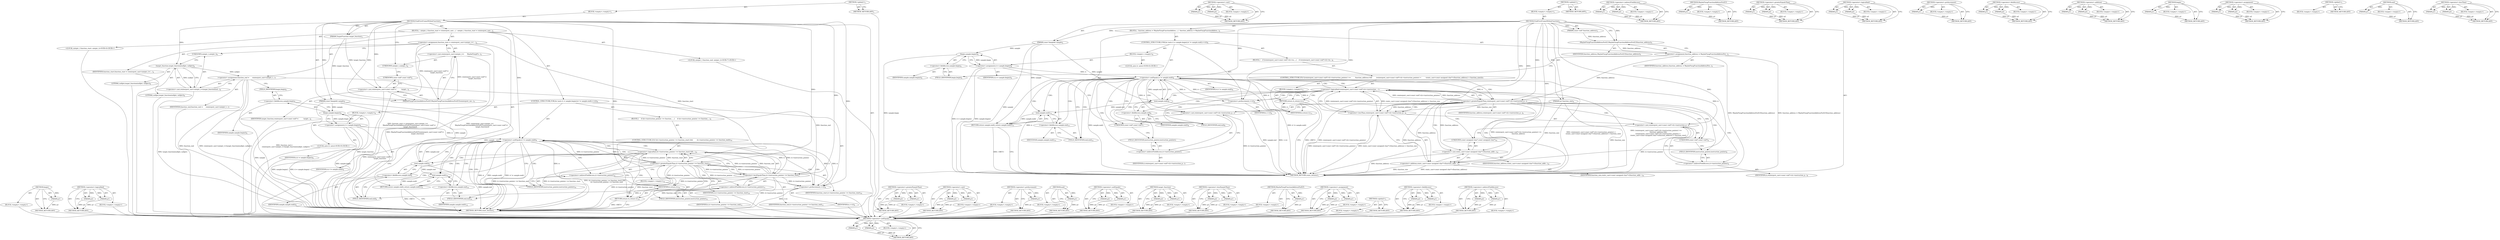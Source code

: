 digraph "&lt;operator&gt;.indirectFieldAccess" {
vulnerable_106 [label=<(METHOD,&lt;operator&gt;.notEquals)>];
vulnerable_107 [label=<(PARAM,p1)>];
vulnerable_108 [label=<(PARAM,p2)>];
vulnerable_109 [label=<(BLOCK,&lt;empty&gt;,&lt;empty&gt;)>];
vulnerable_110 [label=<(METHOD_RETURN,ANY)>];
vulnerable_129 [label=<(METHOD,&lt;operator&gt;.cast)>];
vulnerable_130 [label=<(PARAM,p1)>];
vulnerable_131 [label=<(PARAM,p2)>];
vulnerable_132 [label=<(BLOCK,&lt;empty&gt;,&lt;empty&gt;)>];
vulnerable_133 [label=<(METHOD_RETURN,ANY)>];
vulnerable_6 [label=<(METHOD,&lt;global&gt;)<SUB>1</SUB>>];
vulnerable_7 [label=<(BLOCK,&lt;empty&gt;,&lt;empty&gt;)<SUB>1</SUB>>];
vulnerable_8 [label=<(METHOD,FindFirstFrameWithinFunction)<SUB>1</SUB>>];
vulnerable_9 [label=<(PARAM,const Sample&amp; sample)<SUB>2</SUB>>];
vulnerable_10 [label=<(PARAM,const void* function_address)<SUB>3</SUB>>];
vulnerable_11 [label=<(PARAM,int function_size)<SUB>4</SUB>>];
vulnerable_12 [label=<(BLOCK,{
  function_address = MaybeFixupFunctionAddres...,{
  function_address = MaybeFixupFunctionAddres...)<SUB>4</SUB>>];
vulnerable_13 [label=<(&lt;operator&gt;.assignment,function_address = MaybeFixupFunctionAddressFor...)<SUB>5</SUB>>];
vulnerable_14 [label=<(IDENTIFIER,function_address,function_address = MaybeFixupFunctionAddressFor...)<SUB>5</SUB>>];
vulnerable_15 [label=<(MaybeFixupFunctionAddressForILT,MaybeFixupFunctionAddressForILT(function_address))<SUB>5</SUB>>];
vulnerable_16 [label=<(IDENTIFIER,function_address,MaybeFixupFunctionAddressForILT(function_address))<SUB>5</SUB>>];
vulnerable_17 [label=<(CONTROL_STRUCTURE,FOR,for (auto it = sample.begin();it != sample.end();++it))<SUB>6</SUB>>];
vulnerable_18 [label=<(BLOCK,&lt;empty&gt;,&lt;empty&gt;)<SUB>6</SUB>>];
vulnerable_19 [label="<(LOCAL,auto it: auto)<SUB>6</SUB>>"];
vulnerable_20 [label=<(&lt;operator&gt;.assignment,it = sample.begin())<SUB>6</SUB>>];
vulnerable_21 [label=<(IDENTIFIER,it,it = sample.begin())<SUB>6</SUB>>];
vulnerable_22 [label=<(begin,sample.begin())<SUB>6</SUB>>];
vulnerable_23 [label=<(&lt;operator&gt;.fieldAccess,sample.begin)<SUB>6</SUB>>];
vulnerable_24 [label=<(IDENTIFIER,sample,sample.begin())<SUB>6</SUB>>];
vulnerable_25 [label=<(FIELD_IDENTIFIER,begin,begin)<SUB>6</SUB>>];
vulnerable_26 [label=<(&lt;operator&gt;.notEquals,it != sample.end())<SUB>6</SUB>>];
vulnerable_27 [label=<(IDENTIFIER,it,it != sample.end())<SUB>6</SUB>>];
vulnerable_28 [label=<(end,sample.end())<SUB>6</SUB>>];
vulnerable_29 [label=<(&lt;operator&gt;.fieldAccess,sample.end)<SUB>6</SUB>>];
vulnerable_30 [label=<(IDENTIFIER,sample,sample.end())<SUB>6</SUB>>];
vulnerable_31 [label=<(FIELD_IDENTIFIER,end,end)<SUB>6</SUB>>];
vulnerable_32 [label=<(&lt;operator&gt;.preIncrement,++it)<SUB>6</SUB>>];
vulnerable_33 [label=<(IDENTIFIER,it,++it)<SUB>6</SUB>>];
vulnerable_34 [label=<(BLOCK,{
    if ((reinterpret_cast&lt;const void*&gt;(it-&gt;in...,{
    if ((reinterpret_cast&lt;const void*&gt;(it-&gt;in...)<SUB>6</SUB>>];
vulnerable_35 [label=<(CONTROL_STRUCTURE,IF,if ((reinterpret_cast&lt;const void*&gt;(it-&gt;instruction_pointer) &gt;=
         function_address) &amp;&amp;
        (reinterpret_cast&lt;const void*&gt;(it-&gt;instruction_pointer) &lt;
         (static_cast&lt;const unsigned char*&gt;(function_address) + function_size))))<SUB>7</SUB>>];
vulnerable_36 [label=<(&lt;operator&gt;.logicalAnd,(reinterpret_cast&lt;const void*&gt;(it-&gt;instruction_...)<SUB>7</SUB>>];
vulnerable_37 [label=<(&lt;operator&gt;.greaterEqualsThan,reinterpret_cast&lt;const void*&gt;(it-&gt;instruction_p...)<SUB>7</SUB>>];
vulnerable_38 [label=<(&lt;operator&gt;.cast,reinterpret_cast&lt;const void*&gt;(it-&gt;instruction_p...)<SUB>7</SUB>>];
vulnerable_39 [label=<(UNKNOWN,const void*,const void*)<SUB>7</SUB>>];
vulnerable_40 [label=<(&lt;operator&gt;.indirectFieldAccess,it-&gt;instruction_pointer)<SUB>7</SUB>>];
vulnerable_41 [label=<(IDENTIFIER,it,reinterpret_cast&lt;const void*&gt;(it-&gt;instruction_p...)<SUB>7</SUB>>];
vulnerable_42 [label=<(FIELD_IDENTIFIER,instruction_pointer,instruction_pointer)<SUB>7</SUB>>];
vulnerable_43 [label=<(IDENTIFIER,function_address,reinterpret_cast&lt;const void*&gt;(it-&gt;instruction_p...)<SUB>8</SUB>>];
vulnerable_44 [label=<(&lt;operator&gt;.lessThan,reinterpret_cast&lt;const void*&gt;(it-&gt;instruction_p...)<SUB>9</SUB>>];
vulnerable_45 [label=<(&lt;operator&gt;.cast,reinterpret_cast&lt;const void*&gt;(it-&gt;instruction_p...)<SUB>9</SUB>>];
vulnerable_46 [label=<(UNKNOWN,const void*,const void*)<SUB>9</SUB>>];
vulnerable_47 [label=<(&lt;operator&gt;.indirectFieldAccess,it-&gt;instruction_pointer)<SUB>9</SUB>>];
vulnerable_48 [label=<(IDENTIFIER,it,reinterpret_cast&lt;const void*&gt;(it-&gt;instruction_p...)<SUB>9</SUB>>];
vulnerable_49 [label=<(FIELD_IDENTIFIER,instruction_pointer,instruction_pointer)<SUB>9</SUB>>];
vulnerable_50 [label=<(&lt;operator&gt;.addition,static_cast&lt;const unsigned char*&gt;(function_addr...)<SUB>10</SUB>>];
vulnerable_51 [label=<(&lt;operator&gt;.cast,static_cast&lt;const unsigned char*&gt;(function_addr...)<SUB>10</SUB>>];
vulnerable_52 [label=<(UNKNOWN,const unsigned char*,const unsigned char*)<SUB>10</SUB>>];
vulnerable_53 [label=<(IDENTIFIER,function_address,static_cast&lt;const unsigned char*&gt;(function_addr...)<SUB>10</SUB>>];
vulnerable_54 [label=<(IDENTIFIER,function_size,static_cast&lt;const unsigned char*&gt;(function_addr...)<SUB>10</SUB>>];
vulnerable_55 [label=<(BLOCK,&lt;empty&gt;,&lt;empty&gt;)<SUB>11</SUB>>];
vulnerable_56 [label=<(RETURN,return it;,return it;)<SUB>11</SUB>>];
vulnerable_57 [label=<(IDENTIFIER,it,return it;)<SUB>11</SUB>>];
vulnerable_58 [label=<(RETURN,return sample.end();,return sample.end();)<SUB>13</SUB>>];
vulnerable_59 [label=<(end,sample.end())<SUB>13</SUB>>];
vulnerable_60 [label=<(&lt;operator&gt;.fieldAccess,sample.end)<SUB>13</SUB>>];
vulnerable_61 [label=<(IDENTIFIER,sample,sample.end())<SUB>13</SUB>>];
vulnerable_62 [label=<(FIELD_IDENTIFIER,end,end)<SUB>13</SUB>>];
vulnerable_63 [label=<(METHOD_RETURN,const_iterator)<SUB>1</SUB>>];
vulnerable_65 [label=<(METHOD_RETURN,ANY)<SUB>1</SUB>>];
vulnerable_134 [label=<(METHOD,&lt;operator&gt;.indirectFieldAccess)>];
vulnerable_135 [label=<(PARAM,p1)>];
vulnerable_136 [label=<(PARAM,p2)>];
vulnerable_137 [label=<(BLOCK,&lt;empty&gt;,&lt;empty&gt;)>];
vulnerable_138 [label=<(METHOD_RETURN,ANY)>];
vulnerable_93 [label=<(METHOD,MaybeFixupFunctionAddressForILT)>];
vulnerable_94 [label=<(PARAM,p1)>];
vulnerable_95 [label=<(BLOCK,&lt;empty&gt;,&lt;empty&gt;)>];
vulnerable_96 [label=<(METHOD_RETURN,ANY)>];
vulnerable_124 [label=<(METHOD,&lt;operator&gt;.greaterEqualsThan)>];
vulnerable_125 [label=<(PARAM,p1)>];
vulnerable_126 [label=<(PARAM,p2)>];
vulnerable_127 [label=<(BLOCK,&lt;empty&gt;,&lt;empty&gt;)>];
vulnerable_128 [label=<(METHOD_RETURN,ANY)>];
vulnerable_119 [label=<(METHOD,&lt;operator&gt;.logicalAnd)>];
vulnerable_120 [label=<(PARAM,p1)>];
vulnerable_121 [label=<(PARAM,p2)>];
vulnerable_122 [label=<(BLOCK,&lt;empty&gt;,&lt;empty&gt;)>];
vulnerable_123 [label=<(METHOD_RETURN,ANY)>];
vulnerable_115 [label=<(METHOD,&lt;operator&gt;.preIncrement)>];
vulnerable_116 [label=<(PARAM,p1)>];
vulnerable_117 [label=<(BLOCK,&lt;empty&gt;,&lt;empty&gt;)>];
vulnerable_118 [label=<(METHOD_RETURN,ANY)>];
vulnerable_101 [label=<(METHOD,&lt;operator&gt;.fieldAccess)>];
vulnerable_102 [label=<(PARAM,p1)>];
vulnerable_103 [label=<(PARAM,p2)>];
vulnerable_104 [label=<(BLOCK,&lt;empty&gt;,&lt;empty&gt;)>];
vulnerable_105 [label=<(METHOD_RETURN,ANY)>];
vulnerable_144 [label=<(METHOD,&lt;operator&gt;.addition)>];
vulnerable_145 [label=<(PARAM,p1)>];
vulnerable_146 [label=<(PARAM,p2)>];
vulnerable_147 [label=<(BLOCK,&lt;empty&gt;,&lt;empty&gt;)>];
vulnerable_148 [label=<(METHOD_RETURN,ANY)>];
vulnerable_97 [label=<(METHOD,begin)>];
vulnerable_98 [label=<(PARAM,p1)>];
vulnerable_99 [label=<(BLOCK,&lt;empty&gt;,&lt;empty&gt;)>];
vulnerable_100 [label=<(METHOD_RETURN,ANY)>];
vulnerable_88 [label=<(METHOD,&lt;operator&gt;.assignment)>];
vulnerable_89 [label=<(PARAM,p1)>];
vulnerable_90 [label=<(PARAM,p2)>];
vulnerable_91 [label=<(BLOCK,&lt;empty&gt;,&lt;empty&gt;)>];
vulnerable_92 [label=<(METHOD_RETURN,ANY)>];
vulnerable_82 [label=<(METHOD,&lt;global&gt;)<SUB>1</SUB>>];
vulnerable_83 [label=<(BLOCK,&lt;empty&gt;,&lt;empty&gt;)>];
vulnerable_84 [label=<(METHOD_RETURN,ANY)>];
vulnerable_111 [label=<(METHOD,end)>];
vulnerable_112 [label=<(PARAM,p1)>];
vulnerable_113 [label=<(BLOCK,&lt;empty&gt;,&lt;empty&gt;)>];
vulnerable_114 [label=<(METHOD_RETURN,ANY)>];
vulnerable_139 [label=<(METHOD,&lt;operator&gt;.lessThan)>];
vulnerable_140 [label=<(PARAM,p1)>];
vulnerable_141 [label=<(PARAM,p2)>];
vulnerable_142 [label=<(BLOCK,&lt;empty&gt;,&lt;empty&gt;)>];
vulnerable_143 [label=<(METHOD_RETURN,ANY)>];
fixed_113 [label=<(METHOD,begin)>];
fixed_114 [label=<(PARAM,p1)>];
fixed_115 [label=<(BLOCK,&lt;empty&gt;,&lt;empty&gt;)>];
fixed_116 [label=<(METHOD_RETURN,ANY)>];
fixed_135 [label=<(METHOD,&lt;operator&gt;.logicalAnd)>];
fixed_136 [label=<(PARAM,p1)>];
fixed_137 [label=<(PARAM,p2)>];
fixed_138 [label=<(BLOCK,&lt;empty&gt;,&lt;empty&gt;)>];
fixed_139 [label=<(METHOD_RETURN,ANY)>];
fixed_6 [label=<(METHOD,&lt;global&gt;)<SUB>1</SUB>>];
fixed_7 [label=<(BLOCK,&lt;empty&gt;,&lt;empty&gt;)<SUB>1</SUB>>];
fixed_8 [label=<(METHOD,FindFirstFrameWithinFunction)<SUB>1</SUB>>];
fixed_9 [label=<(PARAM,const Sample&amp; sample)<SUB>2</SUB>>];
fixed_10 [label=<(PARAM,TargetFunction target_function)<SUB>3</SUB>>];
fixed_11 [label=<(BLOCK,{
  uintptr_t function_start = reinterpret_cast...,{
  uintptr_t function_start = reinterpret_cast...)<SUB>3</SUB>>];
fixed_12 [label="<(LOCAL,uintptr_t function_start: uintptr_t)<SUB>4</SUB>>"];
fixed_13 [label=<(&lt;operator&gt;.assignment,function_start = reinterpret_cast&lt;uintptr_t&gt;(
 ...)<SUB>4</SUB>>];
fixed_14 [label=<(IDENTIFIER,function_start,function_start = reinterpret_cast&lt;uintptr_t&gt;(
 ...)<SUB>4</SUB>>];
fixed_15 [label=<(&lt;operator&gt;.cast,reinterpret_cast&lt;uintptr_t&gt;(
      MaybeFixupFu...)<SUB>4</SUB>>];
fixed_16 [label=<(UNKNOWN,uintptr_t,uintptr_t)<SUB>4</SUB>>];
fixed_17 [label=<(MaybeFixupFunctionAddressForILT,MaybeFixupFunctionAddressForILT(reinterpret_cas...)<SUB>5</SUB>>];
fixed_18 [label=<(&lt;operator&gt;.cast,reinterpret_cast&lt;const void*&gt;(
          target...)<SUB>5</SUB>>];
fixed_19 [label=<(UNKNOWN,const void*,const void*)<SUB>5</SUB>>];
fixed_20 [label=<(IDENTIFIER,target_function,reinterpret_cast&lt;const void*&gt;(
          target...)<SUB>6</SUB>>];
fixed_21 [label="<(LOCAL,uintptr_t function_end: uintptr_t)<SUB>7</SUB>>"];
fixed_22 [label=<(&lt;operator&gt;.assignment,function_end =
      reinterpret_cast&lt;uintptr_t...)<SUB>7</SUB>>];
fixed_23 [label=<(IDENTIFIER,function_end,function_end =
      reinterpret_cast&lt;uintptr_t...)<SUB>7</SUB>>];
fixed_24 [label=<(&lt;operator&gt;.cast,reinterpret_cast&lt;uintptr_t&gt;(target_function(nul...)<SUB>8</SUB>>];
fixed_25 [label=<(UNKNOWN,uintptr_t,uintptr_t)<SUB>8</SUB>>];
fixed_26 [label=<(target_function,target_function(nullptr, nullptr))<SUB>8</SUB>>];
fixed_27 [label=<(LITERAL,nullptr,target_function(nullptr, nullptr))<SUB>8</SUB>>];
fixed_28 [label=<(LITERAL,nullptr,target_function(nullptr, nullptr))<SUB>8</SUB>>];
fixed_29 [label=<(CONTROL_STRUCTURE,FOR,for (auto it = sample.begin();it != sample.end();++it))<SUB>9</SUB>>];
fixed_30 [label=<(BLOCK,&lt;empty&gt;,&lt;empty&gt;)<SUB>9</SUB>>];
fixed_31 [label="<(LOCAL,auto it: auto)<SUB>9</SUB>>"];
fixed_32 [label=<(&lt;operator&gt;.assignment,it = sample.begin())<SUB>9</SUB>>];
fixed_33 [label=<(IDENTIFIER,it,it = sample.begin())<SUB>9</SUB>>];
fixed_34 [label=<(begin,sample.begin())<SUB>9</SUB>>];
fixed_35 [label=<(&lt;operator&gt;.fieldAccess,sample.begin)<SUB>9</SUB>>];
fixed_36 [label=<(IDENTIFIER,sample,sample.begin())<SUB>9</SUB>>];
fixed_37 [label=<(FIELD_IDENTIFIER,begin,begin)<SUB>9</SUB>>];
fixed_38 [label=<(&lt;operator&gt;.notEquals,it != sample.end())<SUB>9</SUB>>];
fixed_39 [label=<(IDENTIFIER,it,it != sample.end())<SUB>9</SUB>>];
fixed_40 [label=<(end,sample.end())<SUB>9</SUB>>];
fixed_41 [label=<(&lt;operator&gt;.fieldAccess,sample.end)<SUB>9</SUB>>];
fixed_42 [label=<(IDENTIFIER,sample,sample.end())<SUB>9</SUB>>];
fixed_43 [label=<(FIELD_IDENTIFIER,end,end)<SUB>9</SUB>>];
fixed_44 [label=<(&lt;operator&gt;.preIncrement,++it)<SUB>9</SUB>>];
fixed_45 [label=<(IDENTIFIER,it,++it)<SUB>9</SUB>>];
fixed_46 [label=<(BLOCK,{
    if ((it-&gt;instruction_pointer &gt;= function_...,{
    if ((it-&gt;instruction_pointer &gt;= function_...)<SUB>9</SUB>>];
fixed_47 [label=<(CONTROL_STRUCTURE,IF,if ((it-&gt;instruction_pointer &gt;= function_start) &amp;&amp;
        (it-&gt;instruction_pointer &lt;= function_end)))<SUB>10</SUB>>];
fixed_48 [label=<(&lt;operator&gt;.logicalAnd,(it-&gt;instruction_pointer &gt;= function_start) &amp;&amp;
...)<SUB>10</SUB>>];
fixed_49 [label=<(&lt;operator&gt;.greaterEqualsThan,it-&gt;instruction_pointer &gt;= function_start)<SUB>10</SUB>>];
fixed_50 [label=<(&lt;operator&gt;.indirectFieldAccess,it-&gt;instruction_pointer)<SUB>10</SUB>>];
fixed_51 [label=<(IDENTIFIER,it,it-&gt;instruction_pointer &gt;= function_start)<SUB>10</SUB>>];
fixed_52 [label=<(FIELD_IDENTIFIER,instruction_pointer,instruction_pointer)<SUB>10</SUB>>];
fixed_53 [label=<(IDENTIFIER,function_start,it-&gt;instruction_pointer &gt;= function_start)<SUB>10</SUB>>];
fixed_54 [label=<(&lt;operator&gt;.lessEqualsThan,it-&gt;instruction_pointer &lt;= function_end)<SUB>11</SUB>>];
fixed_55 [label=<(&lt;operator&gt;.indirectFieldAccess,it-&gt;instruction_pointer)<SUB>11</SUB>>];
fixed_56 [label=<(IDENTIFIER,it,it-&gt;instruction_pointer &lt;= function_end)<SUB>11</SUB>>];
fixed_57 [label=<(FIELD_IDENTIFIER,instruction_pointer,instruction_pointer)<SUB>11</SUB>>];
fixed_58 [label=<(IDENTIFIER,function_end,it-&gt;instruction_pointer &lt;= function_end)<SUB>11</SUB>>];
fixed_59 [label=<(BLOCK,&lt;empty&gt;,&lt;empty&gt;)<SUB>12</SUB>>];
fixed_60 [label=<(RETURN,return it;,return it;)<SUB>12</SUB>>];
fixed_61 [label=<(IDENTIFIER,it,return it;)<SUB>12</SUB>>];
fixed_62 [label=<(RETURN,return sample.end();,return sample.end();)<SUB>14</SUB>>];
fixed_63 [label=<(end,sample.end())<SUB>14</SUB>>];
fixed_64 [label=<(&lt;operator&gt;.fieldAccess,sample.end)<SUB>14</SUB>>];
fixed_65 [label=<(IDENTIFIER,sample,sample.end())<SUB>14</SUB>>];
fixed_66 [label=<(FIELD_IDENTIFIER,end,end)<SUB>14</SUB>>];
fixed_67 [label=<(METHOD_RETURN,const_iterator)<SUB>1</SUB>>];
fixed_69 [label=<(METHOD_RETURN,ANY)<SUB>1</SUB>>];
fixed_140 [label=<(METHOD,&lt;operator&gt;.greaterEqualsThan)>];
fixed_141 [label=<(PARAM,p1)>];
fixed_142 [label=<(PARAM,p2)>];
fixed_143 [label=<(BLOCK,&lt;empty&gt;,&lt;empty&gt;)>];
fixed_144 [label=<(METHOD_RETURN,ANY)>];
fixed_99 [label=<(METHOD,&lt;operator&gt;.cast)>];
fixed_100 [label=<(PARAM,p1)>];
fixed_101 [label=<(PARAM,p2)>];
fixed_102 [label=<(BLOCK,&lt;empty&gt;,&lt;empty&gt;)>];
fixed_103 [label=<(METHOD_RETURN,ANY)>];
fixed_131 [label=<(METHOD,&lt;operator&gt;.preIncrement)>];
fixed_132 [label=<(PARAM,p1)>];
fixed_133 [label=<(BLOCK,&lt;empty&gt;,&lt;empty&gt;)>];
fixed_134 [label=<(METHOD_RETURN,ANY)>];
fixed_127 [label=<(METHOD,end)>];
fixed_128 [label=<(PARAM,p1)>];
fixed_129 [label=<(BLOCK,&lt;empty&gt;,&lt;empty&gt;)>];
fixed_130 [label=<(METHOD_RETURN,ANY)>];
fixed_122 [label=<(METHOD,&lt;operator&gt;.notEquals)>];
fixed_123 [label=<(PARAM,p1)>];
fixed_124 [label=<(PARAM,p2)>];
fixed_125 [label=<(BLOCK,&lt;empty&gt;,&lt;empty&gt;)>];
fixed_126 [label=<(METHOD_RETURN,ANY)>];
fixed_108 [label=<(METHOD,target_function)>];
fixed_109 [label=<(PARAM,p1)>];
fixed_110 [label=<(PARAM,p2)>];
fixed_111 [label=<(BLOCK,&lt;empty&gt;,&lt;empty&gt;)>];
fixed_112 [label=<(METHOD_RETURN,ANY)>];
fixed_150 [label=<(METHOD,&lt;operator&gt;.lessEqualsThan)>];
fixed_151 [label=<(PARAM,p1)>];
fixed_152 [label=<(PARAM,p2)>];
fixed_153 [label=<(BLOCK,&lt;empty&gt;,&lt;empty&gt;)>];
fixed_154 [label=<(METHOD_RETURN,ANY)>];
fixed_104 [label=<(METHOD,MaybeFixupFunctionAddressForILT)>];
fixed_105 [label=<(PARAM,p1)>];
fixed_106 [label=<(BLOCK,&lt;empty&gt;,&lt;empty&gt;)>];
fixed_107 [label=<(METHOD_RETURN,ANY)>];
fixed_94 [label=<(METHOD,&lt;operator&gt;.assignment)>];
fixed_95 [label=<(PARAM,p1)>];
fixed_96 [label=<(PARAM,p2)>];
fixed_97 [label=<(BLOCK,&lt;empty&gt;,&lt;empty&gt;)>];
fixed_98 [label=<(METHOD_RETURN,ANY)>];
fixed_88 [label=<(METHOD,&lt;global&gt;)<SUB>1</SUB>>];
fixed_89 [label=<(BLOCK,&lt;empty&gt;,&lt;empty&gt;)>];
fixed_90 [label=<(METHOD_RETURN,ANY)>];
fixed_117 [label=<(METHOD,&lt;operator&gt;.fieldAccess)>];
fixed_118 [label=<(PARAM,p1)>];
fixed_119 [label=<(PARAM,p2)>];
fixed_120 [label=<(BLOCK,&lt;empty&gt;,&lt;empty&gt;)>];
fixed_121 [label=<(METHOD_RETURN,ANY)>];
fixed_145 [label=<(METHOD,&lt;operator&gt;.indirectFieldAccess)>];
fixed_146 [label=<(PARAM,p1)>];
fixed_147 [label=<(PARAM,p2)>];
fixed_148 [label=<(BLOCK,&lt;empty&gt;,&lt;empty&gt;)>];
fixed_149 [label=<(METHOD_RETURN,ANY)>];
vulnerable_106 -> vulnerable_107  [key=0, label="AST: "];
vulnerable_106 -> vulnerable_107  [key=1, label="DDG: "];
vulnerable_106 -> vulnerable_109  [key=0, label="AST: "];
vulnerable_106 -> vulnerable_108  [key=0, label="AST: "];
vulnerable_106 -> vulnerable_108  [key=1, label="DDG: "];
vulnerable_106 -> vulnerable_110  [key=0, label="AST: "];
vulnerable_106 -> vulnerable_110  [key=1, label="CFG: "];
vulnerable_107 -> vulnerable_110  [key=0, label="DDG: p1"];
vulnerable_108 -> vulnerable_110  [key=0, label="DDG: p2"];
vulnerable_129 -> vulnerable_130  [key=0, label="AST: "];
vulnerable_129 -> vulnerable_130  [key=1, label="DDG: "];
vulnerable_129 -> vulnerable_132  [key=0, label="AST: "];
vulnerable_129 -> vulnerable_131  [key=0, label="AST: "];
vulnerable_129 -> vulnerable_131  [key=1, label="DDG: "];
vulnerable_129 -> vulnerable_133  [key=0, label="AST: "];
vulnerable_129 -> vulnerable_133  [key=1, label="CFG: "];
vulnerable_130 -> vulnerable_133  [key=0, label="DDG: p1"];
vulnerable_131 -> vulnerable_133  [key=0, label="DDG: p2"];
vulnerable_6 -> vulnerable_7  [key=0, label="AST: "];
vulnerable_6 -> vulnerable_65  [key=0, label="AST: "];
vulnerable_6 -> vulnerable_65  [key=1, label="CFG: "];
vulnerable_7 -> vulnerable_8  [key=0, label="AST: "];
vulnerable_8 -> vulnerable_9  [key=0, label="AST: "];
vulnerable_8 -> vulnerable_9  [key=1, label="DDG: "];
vulnerable_8 -> vulnerable_10  [key=0, label="AST: "];
vulnerable_8 -> vulnerable_10  [key=1, label="DDG: "];
vulnerable_8 -> vulnerable_11  [key=0, label="AST: "];
vulnerable_8 -> vulnerable_11  [key=1, label="DDG: "];
vulnerable_8 -> vulnerable_12  [key=0, label="AST: "];
vulnerable_8 -> vulnerable_63  [key=0, label="AST: "];
vulnerable_8 -> vulnerable_15  [key=0, label="CFG: "];
vulnerable_8 -> vulnerable_15  [key=1, label="DDG: "];
vulnerable_8 -> vulnerable_26  [key=0, label="DDG: "];
vulnerable_8 -> vulnerable_32  [key=0, label="DDG: "];
vulnerable_8 -> vulnerable_37  [key=0, label="DDG: "];
vulnerable_8 -> vulnerable_44  [key=0, label="DDG: "];
vulnerable_8 -> vulnerable_57  [key=0, label="DDG: "];
vulnerable_8 -> vulnerable_50  [key=0, label="DDG: "];
vulnerable_8 -> vulnerable_51  [key=0, label="DDG: "];
vulnerable_9 -> vulnerable_63  [key=0, label="DDG: sample"];
vulnerable_9 -> vulnerable_59  [key=0, label="DDG: sample"];
vulnerable_9 -> vulnerable_28  [key=0, label="DDG: sample"];
vulnerable_9 -> vulnerable_22  [key=0, label="DDG: sample"];
vulnerable_10 -> vulnerable_15  [key=0, label="DDG: function_address"];
vulnerable_11 -> vulnerable_63  [key=0, label="DDG: function_size"];
vulnerable_11 -> vulnerable_44  [key=0, label="DDG: function_size"];
vulnerable_11 -> vulnerable_50  [key=0, label="DDG: function_size"];
vulnerable_12 -> vulnerable_13  [key=0, label="AST: "];
vulnerable_12 -> vulnerable_17  [key=0, label="AST: "];
vulnerable_12 -> vulnerable_58  [key=0, label="AST: "];
vulnerable_13 -> vulnerable_14  [key=0, label="AST: "];
vulnerable_13 -> vulnerable_15  [key=0, label="AST: "];
vulnerable_13 -> vulnerable_25  [key=0, label="CFG: "];
vulnerable_13 -> vulnerable_63  [key=0, label="DDG: MaybeFixupFunctionAddressForILT(function_address)"];
vulnerable_13 -> vulnerable_63  [key=1, label="DDG: function_address = MaybeFixupFunctionAddressForILT(function_address)"];
vulnerable_13 -> vulnerable_37  [key=0, label="DDG: function_address"];
vulnerable_15 -> vulnerable_16  [key=0, label="AST: "];
vulnerable_15 -> vulnerable_13  [key=0, label="CFG: "];
vulnerable_15 -> vulnerable_13  [key=1, label="DDG: function_address"];
vulnerable_17 -> vulnerable_18  [key=0, label="AST: "];
vulnerable_17 -> vulnerable_26  [key=0, label="AST: "];
vulnerable_17 -> vulnerable_32  [key=0, label="AST: "];
vulnerable_17 -> vulnerable_34  [key=0, label="AST: "];
vulnerable_18 -> vulnerable_19  [key=0, label="AST: "];
vulnerable_18 -> vulnerable_20  [key=0, label="AST: "];
vulnerable_20 -> vulnerable_21  [key=0, label="AST: "];
vulnerable_20 -> vulnerable_22  [key=0, label="AST: "];
vulnerable_20 -> vulnerable_31  [key=0, label="CFG: "];
vulnerable_20 -> vulnerable_63  [key=0, label="DDG: sample.begin()"];
vulnerable_20 -> vulnerable_63  [key=1, label="DDG: it = sample.begin()"];
vulnerable_20 -> vulnerable_26  [key=0, label="DDG: it"];
vulnerable_22 -> vulnerable_23  [key=0, label="AST: "];
vulnerable_22 -> vulnerable_20  [key=0, label="CFG: "];
vulnerable_22 -> vulnerable_20  [key=1, label="DDG: sample.begin"];
vulnerable_22 -> vulnerable_63  [key=0, label="DDG: sample.begin"];
vulnerable_23 -> vulnerable_24  [key=0, label="AST: "];
vulnerable_23 -> vulnerable_25  [key=0, label="AST: "];
vulnerable_23 -> vulnerable_22  [key=0, label="CFG: "];
vulnerable_25 -> vulnerable_23  [key=0, label="CFG: "];
vulnerable_26 -> vulnerable_27  [key=0, label="AST: "];
vulnerable_26 -> vulnerable_28  [key=0, label="AST: "];
vulnerable_26 -> vulnerable_39  [key=0, label="CFG: "];
vulnerable_26 -> vulnerable_39  [key=1, label="CDG: "];
vulnerable_26 -> vulnerable_62  [key=0, label="CFG: "];
vulnerable_26 -> vulnerable_62  [key=1, label="CDG: "];
vulnerable_26 -> vulnerable_63  [key=0, label="DDG: it"];
vulnerable_26 -> vulnerable_63  [key=1, label="DDG: sample.end()"];
vulnerable_26 -> vulnerable_63  [key=2, label="DDG: it != sample.end()"];
vulnerable_26 -> vulnerable_32  [key=0, label="DDG: it"];
vulnerable_26 -> vulnerable_37  [key=0, label="DDG: it"];
vulnerable_26 -> vulnerable_37  [key=1, label="CDG: "];
vulnerable_26 -> vulnerable_44  [key=0, label="DDG: it"];
vulnerable_26 -> vulnerable_57  [key=0, label="DDG: it"];
vulnerable_26 -> vulnerable_38  [key=0, label="DDG: it"];
vulnerable_26 -> vulnerable_38  [key=1, label="CDG: "];
vulnerable_26 -> vulnerable_45  [key=0, label="DDG: it"];
vulnerable_26 -> vulnerable_58  [key=0, label="CDG: "];
vulnerable_26 -> vulnerable_60  [key=0, label="CDG: "];
vulnerable_26 -> vulnerable_42  [key=0, label="CDG: "];
vulnerable_26 -> vulnerable_36  [key=0, label="CDG: "];
vulnerable_26 -> vulnerable_40  [key=0, label="CDG: "];
vulnerable_26 -> vulnerable_59  [key=0, label="CDG: "];
vulnerable_28 -> vulnerable_29  [key=0, label="AST: "];
vulnerable_28 -> vulnerable_26  [key=0, label="CFG: "];
vulnerable_28 -> vulnerable_26  [key=1, label="DDG: sample.end"];
vulnerable_28 -> vulnerable_63  [key=0, label="DDG: sample.end"];
vulnerable_28 -> vulnerable_59  [key=0, label="DDG: sample.end"];
vulnerable_29 -> vulnerable_30  [key=0, label="AST: "];
vulnerable_29 -> vulnerable_31  [key=0, label="AST: "];
vulnerable_29 -> vulnerable_28  [key=0, label="CFG: "];
vulnerable_31 -> vulnerable_29  [key=0, label="CFG: "];
vulnerable_32 -> vulnerable_33  [key=0, label="AST: "];
vulnerable_32 -> vulnerable_31  [key=0, label="CFG: "];
vulnerable_32 -> vulnerable_63  [key=0, label="DDG: ++it"];
vulnerable_32 -> vulnerable_26  [key=0, label="DDG: it"];
vulnerable_34 -> vulnerable_35  [key=0, label="AST: "];
vulnerable_35 -> vulnerable_36  [key=0, label="AST: "];
vulnerable_35 -> vulnerable_55  [key=0, label="AST: "];
vulnerable_36 -> vulnerable_37  [key=0, label="AST: "];
vulnerable_36 -> vulnerable_44  [key=0, label="AST: "];
vulnerable_36 -> vulnerable_56  [key=0, label="CFG: "];
vulnerable_36 -> vulnerable_56  [key=1, label="CDG: "];
vulnerable_36 -> vulnerable_32  [key=0, label="CFG: "];
vulnerable_36 -> vulnerable_32  [key=1, label="CDG: "];
vulnerable_36 -> vulnerable_63  [key=0, label="DDG: reinterpret_cast&lt;const void*&gt;(it-&gt;instruction_pointer) &gt;=
         function_address"];
vulnerable_36 -> vulnerable_63  [key=1, label="DDG: reinterpret_cast&lt;const void*&gt;(it-&gt;instruction_pointer) &lt;
         (static_cast&lt;const unsigned char*&gt;(function_address) + function_size)"];
vulnerable_36 -> vulnerable_63  [key=2, label="DDG: (reinterpret_cast&lt;const void*&gt;(it-&gt;instruction_pointer) &gt;=
         function_address) &amp;&amp;
        (reinterpret_cast&lt;const void*&gt;(it-&gt;instruction_pointer) &lt;
         (static_cast&lt;const unsigned char*&gt;(function_address) + function_size))"];
vulnerable_36 -> vulnerable_26  [key=0, label="CDG: "];
vulnerable_36 -> vulnerable_28  [key=0, label="CDG: "];
vulnerable_36 -> vulnerable_29  [key=0, label="CDG: "];
vulnerable_36 -> vulnerable_31  [key=0, label="CDG: "];
vulnerable_37 -> vulnerable_38  [key=0, label="AST: "];
vulnerable_37 -> vulnerable_43  [key=0, label="AST: "];
vulnerable_37 -> vulnerable_46  [key=0, label="CFG: "];
vulnerable_37 -> vulnerable_46  [key=1, label="CDG: "];
vulnerable_37 -> vulnerable_36  [key=0, label="CFG: "];
vulnerable_37 -> vulnerable_36  [key=1, label="DDG: reinterpret_cast&lt;const void*&gt;(it-&gt;instruction_pointer)"];
vulnerable_37 -> vulnerable_36  [key=2, label="DDG: function_address"];
vulnerable_37 -> vulnerable_63  [key=0, label="DDG: reinterpret_cast&lt;const void*&gt;(it-&gt;instruction_pointer)"];
vulnerable_37 -> vulnerable_63  [key=1, label="DDG: function_address"];
vulnerable_37 -> vulnerable_44  [key=0, label="DDG: function_address"];
vulnerable_37 -> vulnerable_44  [key=1, label="CDG: "];
vulnerable_37 -> vulnerable_50  [key=0, label="DDG: function_address"];
vulnerable_37 -> vulnerable_50  [key=1, label="CDG: "];
vulnerable_37 -> vulnerable_51  [key=0, label="DDG: function_address"];
vulnerable_37 -> vulnerable_51  [key=1, label="CDG: "];
vulnerable_37 -> vulnerable_47  [key=0, label="CDG: "];
vulnerable_37 -> vulnerable_49  [key=0, label="CDG: "];
vulnerable_37 -> vulnerable_52  [key=0, label="CDG: "];
vulnerable_37 -> vulnerable_45  [key=0, label="CDG: "];
vulnerable_38 -> vulnerable_39  [key=0, label="AST: "];
vulnerable_38 -> vulnerable_40  [key=0, label="AST: "];
vulnerable_38 -> vulnerable_37  [key=0, label="CFG: "];
vulnerable_38 -> vulnerable_63  [key=0, label="DDG: it-&gt;instruction_pointer"];
vulnerable_39 -> vulnerable_42  [key=0, label="CFG: "];
vulnerable_40 -> vulnerable_41  [key=0, label="AST: "];
vulnerable_40 -> vulnerable_42  [key=0, label="AST: "];
vulnerable_40 -> vulnerable_38  [key=0, label="CFG: "];
vulnerable_42 -> vulnerable_40  [key=0, label="CFG: "];
vulnerable_44 -> vulnerable_45  [key=0, label="AST: "];
vulnerable_44 -> vulnerable_50  [key=0, label="AST: "];
vulnerable_44 -> vulnerable_36  [key=0, label="CFG: "];
vulnerable_44 -> vulnerable_36  [key=1, label="DDG: reinterpret_cast&lt;const void*&gt;(it-&gt;instruction_pointer)"];
vulnerable_44 -> vulnerable_36  [key=2, label="DDG: static_cast&lt;const unsigned char*&gt;(function_address) + function_size"];
vulnerable_44 -> vulnerable_63  [key=0, label="DDG: reinterpret_cast&lt;const void*&gt;(it-&gt;instruction_pointer)"];
vulnerable_44 -> vulnerable_63  [key=1, label="DDG: static_cast&lt;const unsigned char*&gt;(function_address) + function_size"];
vulnerable_45 -> vulnerable_46  [key=0, label="AST: "];
vulnerable_45 -> vulnerable_47  [key=0, label="AST: "];
vulnerable_45 -> vulnerable_52  [key=0, label="CFG: "];
vulnerable_45 -> vulnerable_63  [key=0, label="DDG: it-&gt;instruction_pointer"];
vulnerable_46 -> vulnerable_49  [key=0, label="CFG: "];
vulnerable_47 -> vulnerable_48  [key=0, label="AST: "];
vulnerable_47 -> vulnerable_49  [key=0, label="AST: "];
vulnerable_47 -> vulnerable_45  [key=0, label="CFG: "];
vulnerable_49 -> vulnerable_47  [key=0, label="CFG: "];
vulnerable_50 -> vulnerable_51  [key=0, label="AST: "];
vulnerable_50 -> vulnerable_54  [key=0, label="AST: "];
vulnerable_50 -> vulnerable_44  [key=0, label="CFG: "];
vulnerable_50 -> vulnerable_63  [key=0, label="DDG: static_cast&lt;const unsigned char*&gt;(function_address)"];
vulnerable_50 -> vulnerable_63  [key=1, label="DDG: function_size"];
vulnerable_51 -> vulnerable_52  [key=0, label="AST: "];
vulnerable_51 -> vulnerable_53  [key=0, label="AST: "];
vulnerable_51 -> vulnerable_50  [key=0, label="CFG: "];
vulnerable_51 -> vulnerable_63  [key=0, label="DDG: function_address"];
vulnerable_52 -> vulnerable_51  [key=0, label="CFG: "];
vulnerable_55 -> vulnerable_56  [key=0, label="AST: "];
vulnerable_56 -> vulnerable_57  [key=0, label="AST: "];
vulnerable_56 -> vulnerable_63  [key=0, label="CFG: "];
vulnerable_56 -> vulnerable_63  [key=1, label="DDG: &lt;RET&gt;"];
vulnerable_57 -> vulnerable_56  [key=0, label="DDG: it"];
vulnerable_58 -> vulnerable_59  [key=0, label="AST: "];
vulnerable_58 -> vulnerable_63  [key=0, label="CFG: "];
vulnerable_58 -> vulnerable_63  [key=1, label="DDG: &lt;RET&gt;"];
vulnerable_59 -> vulnerable_60  [key=0, label="AST: "];
vulnerable_59 -> vulnerable_58  [key=0, label="CFG: "];
vulnerable_59 -> vulnerable_58  [key=1, label="DDG: sample.end()"];
vulnerable_60 -> vulnerable_61  [key=0, label="AST: "];
vulnerable_60 -> vulnerable_62  [key=0, label="AST: "];
vulnerable_60 -> vulnerable_59  [key=0, label="CFG: "];
vulnerable_62 -> vulnerable_60  [key=0, label="CFG: "];
vulnerable_134 -> vulnerable_135  [key=0, label="AST: "];
vulnerable_134 -> vulnerable_135  [key=1, label="DDG: "];
vulnerable_134 -> vulnerable_137  [key=0, label="AST: "];
vulnerable_134 -> vulnerable_136  [key=0, label="AST: "];
vulnerable_134 -> vulnerable_136  [key=1, label="DDG: "];
vulnerable_134 -> vulnerable_138  [key=0, label="AST: "];
vulnerable_134 -> vulnerable_138  [key=1, label="CFG: "];
vulnerable_135 -> vulnerable_138  [key=0, label="DDG: p1"];
vulnerable_136 -> vulnerable_138  [key=0, label="DDG: p2"];
vulnerable_93 -> vulnerable_94  [key=0, label="AST: "];
vulnerable_93 -> vulnerable_94  [key=1, label="DDG: "];
vulnerable_93 -> vulnerable_95  [key=0, label="AST: "];
vulnerable_93 -> vulnerable_96  [key=0, label="AST: "];
vulnerable_93 -> vulnerable_96  [key=1, label="CFG: "];
vulnerable_94 -> vulnerable_96  [key=0, label="DDG: p1"];
vulnerable_124 -> vulnerable_125  [key=0, label="AST: "];
vulnerable_124 -> vulnerable_125  [key=1, label="DDG: "];
vulnerable_124 -> vulnerable_127  [key=0, label="AST: "];
vulnerable_124 -> vulnerable_126  [key=0, label="AST: "];
vulnerable_124 -> vulnerable_126  [key=1, label="DDG: "];
vulnerable_124 -> vulnerable_128  [key=0, label="AST: "];
vulnerable_124 -> vulnerable_128  [key=1, label="CFG: "];
vulnerable_125 -> vulnerable_128  [key=0, label="DDG: p1"];
vulnerable_126 -> vulnerable_128  [key=0, label="DDG: p2"];
vulnerable_119 -> vulnerable_120  [key=0, label="AST: "];
vulnerable_119 -> vulnerable_120  [key=1, label="DDG: "];
vulnerable_119 -> vulnerable_122  [key=0, label="AST: "];
vulnerable_119 -> vulnerable_121  [key=0, label="AST: "];
vulnerable_119 -> vulnerable_121  [key=1, label="DDG: "];
vulnerable_119 -> vulnerable_123  [key=0, label="AST: "];
vulnerable_119 -> vulnerable_123  [key=1, label="CFG: "];
vulnerable_120 -> vulnerable_123  [key=0, label="DDG: p1"];
vulnerable_121 -> vulnerable_123  [key=0, label="DDG: p2"];
vulnerable_115 -> vulnerable_116  [key=0, label="AST: "];
vulnerable_115 -> vulnerable_116  [key=1, label="DDG: "];
vulnerable_115 -> vulnerable_117  [key=0, label="AST: "];
vulnerable_115 -> vulnerable_118  [key=0, label="AST: "];
vulnerable_115 -> vulnerable_118  [key=1, label="CFG: "];
vulnerable_116 -> vulnerable_118  [key=0, label="DDG: p1"];
vulnerable_101 -> vulnerable_102  [key=0, label="AST: "];
vulnerable_101 -> vulnerable_102  [key=1, label="DDG: "];
vulnerable_101 -> vulnerable_104  [key=0, label="AST: "];
vulnerable_101 -> vulnerable_103  [key=0, label="AST: "];
vulnerable_101 -> vulnerable_103  [key=1, label="DDG: "];
vulnerable_101 -> vulnerable_105  [key=0, label="AST: "];
vulnerable_101 -> vulnerable_105  [key=1, label="CFG: "];
vulnerable_102 -> vulnerable_105  [key=0, label="DDG: p1"];
vulnerable_103 -> vulnerable_105  [key=0, label="DDG: p2"];
vulnerable_144 -> vulnerable_145  [key=0, label="AST: "];
vulnerable_144 -> vulnerable_145  [key=1, label="DDG: "];
vulnerable_144 -> vulnerable_147  [key=0, label="AST: "];
vulnerable_144 -> vulnerable_146  [key=0, label="AST: "];
vulnerable_144 -> vulnerable_146  [key=1, label="DDG: "];
vulnerable_144 -> vulnerable_148  [key=0, label="AST: "];
vulnerable_144 -> vulnerable_148  [key=1, label="CFG: "];
vulnerable_145 -> vulnerable_148  [key=0, label="DDG: p1"];
vulnerable_146 -> vulnerable_148  [key=0, label="DDG: p2"];
vulnerable_97 -> vulnerable_98  [key=0, label="AST: "];
vulnerable_97 -> vulnerable_98  [key=1, label="DDG: "];
vulnerable_97 -> vulnerable_99  [key=0, label="AST: "];
vulnerable_97 -> vulnerable_100  [key=0, label="AST: "];
vulnerable_97 -> vulnerable_100  [key=1, label="CFG: "];
vulnerable_98 -> vulnerable_100  [key=0, label="DDG: p1"];
vulnerable_88 -> vulnerable_89  [key=0, label="AST: "];
vulnerable_88 -> vulnerable_89  [key=1, label="DDG: "];
vulnerable_88 -> vulnerable_91  [key=0, label="AST: "];
vulnerable_88 -> vulnerable_90  [key=0, label="AST: "];
vulnerable_88 -> vulnerable_90  [key=1, label="DDG: "];
vulnerable_88 -> vulnerable_92  [key=0, label="AST: "];
vulnerable_88 -> vulnerable_92  [key=1, label="CFG: "];
vulnerable_89 -> vulnerable_92  [key=0, label="DDG: p1"];
vulnerable_90 -> vulnerable_92  [key=0, label="DDG: p2"];
vulnerable_82 -> vulnerable_83  [key=0, label="AST: "];
vulnerable_82 -> vulnerable_84  [key=0, label="AST: "];
vulnerable_82 -> vulnerable_84  [key=1, label="CFG: "];
vulnerable_111 -> vulnerable_112  [key=0, label="AST: "];
vulnerable_111 -> vulnerable_112  [key=1, label="DDG: "];
vulnerable_111 -> vulnerable_113  [key=0, label="AST: "];
vulnerable_111 -> vulnerable_114  [key=0, label="AST: "];
vulnerable_111 -> vulnerable_114  [key=1, label="CFG: "];
vulnerable_112 -> vulnerable_114  [key=0, label="DDG: p1"];
vulnerable_139 -> vulnerable_140  [key=0, label="AST: "];
vulnerable_139 -> vulnerable_140  [key=1, label="DDG: "];
vulnerable_139 -> vulnerable_142  [key=0, label="AST: "];
vulnerable_139 -> vulnerable_141  [key=0, label="AST: "];
vulnerable_139 -> vulnerable_141  [key=1, label="DDG: "];
vulnerable_139 -> vulnerable_143  [key=0, label="AST: "];
vulnerable_139 -> vulnerable_143  [key=1, label="CFG: "];
vulnerable_140 -> vulnerable_143  [key=0, label="DDG: p1"];
vulnerable_141 -> vulnerable_143  [key=0, label="DDG: p2"];
fixed_113 -> fixed_114  [key=0, label="AST: "];
fixed_113 -> fixed_114  [key=1, label="DDG: "];
fixed_113 -> fixed_115  [key=0, label="AST: "];
fixed_113 -> fixed_116  [key=0, label="AST: "];
fixed_113 -> fixed_116  [key=1, label="CFG: "];
fixed_114 -> fixed_116  [key=0, label="DDG: p1"];
fixed_115 -> vulnerable_106  [key=0];
fixed_116 -> vulnerable_106  [key=0];
fixed_135 -> fixed_136  [key=0, label="AST: "];
fixed_135 -> fixed_136  [key=1, label="DDG: "];
fixed_135 -> fixed_138  [key=0, label="AST: "];
fixed_135 -> fixed_137  [key=0, label="AST: "];
fixed_135 -> fixed_137  [key=1, label="DDG: "];
fixed_135 -> fixed_139  [key=0, label="AST: "];
fixed_135 -> fixed_139  [key=1, label="CFG: "];
fixed_136 -> fixed_139  [key=0, label="DDG: p1"];
fixed_137 -> fixed_139  [key=0, label="DDG: p2"];
fixed_138 -> vulnerable_106  [key=0];
fixed_139 -> vulnerable_106  [key=0];
fixed_6 -> fixed_7  [key=0, label="AST: "];
fixed_6 -> fixed_69  [key=0, label="AST: "];
fixed_6 -> fixed_69  [key=1, label="CFG: "];
fixed_7 -> fixed_8  [key=0, label="AST: "];
fixed_8 -> fixed_9  [key=0, label="AST: "];
fixed_8 -> fixed_9  [key=1, label="DDG: "];
fixed_8 -> fixed_10  [key=0, label="AST: "];
fixed_8 -> fixed_10  [key=1, label="DDG: "];
fixed_8 -> fixed_11  [key=0, label="AST: "];
fixed_8 -> fixed_67  [key=0, label="AST: "];
fixed_8 -> fixed_16  [key=0, label="CFG: "];
fixed_8 -> fixed_38  [key=0, label="DDG: "];
fixed_8 -> fixed_44  [key=0, label="DDG: "];
fixed_8 -> fixed_17  [key=0, label="DDG: "];
fixed_8 -> fixed_26  [key=0, label="DDG: "];
fixed_8 -> fixed_18  [key=0, label="DDG: "];
fixed_8 -> fixed_49  [key=0, label="DDG: "];
fixed_8 -> fixed_54  [key=0, label="DDG: "];
fixed_8 -> fixed_61  [key=0, label="DDG: "];
fixed_9 -> fixed_67  [key=0, label="DDG: sample"];
fixed_9 -> fixed_63  [key=0, label="DDG: sample"];
fixed_9 -> fixed_40  [key=0, label="DDG: sample"];
fixed_9 -> fixed_34  [key=0, label="DDG: sample"];
fixed_10 -> fixed_17  [key=0, label="DDG: target_function"];
fixed_10 -> fixed_18  [key=0, label="DDG: target_function"];
fixed_11 -> fixed_12  [key=0, label="AST: "];
fixed_11 -> fixed_13  [key=0, label="AST: "];
fixed_11 -> fixed_21  [key=0, label="AST: "];
fixed_11 -> fixed_22  [key=0, label="AST: "];
fixed_11 -> fixed_29  [key=0, label="AST: "];
fixed_11 -> fixed_62  [key=0, label="AST: "];
fixed_12 -> vulnerable_106  [key=0];
fixed_13 -> fixed_14  [key=0, label="AST: "];
fixed_13 -> fixed_15  [key=0, label="AST: "];
fixed_13 -> fixed_25  [key=0, label="CFG: "];
fixed_13 -> fixed_67  [key=0, label="DDG: reinterpret_cast&lt;uintptr_t&gt;(
      MaybeFixupFunctionAddressForILT(reinterpret_cast&lt;const void*&gt;(
          target_function)))"];
fixed_13 -> fixed_67  [key=1, label="DDG: function_start = reinterpret_cast&lt;uintptr_t&gt;(
      MaybeFixupFunctionAddressForILT(reinterpret_cast&lt;const void*&gt;(
          target_function)))"];
fixed_13 -> fixed_49  [key=0, label="DDG: function_start"];
fixed_14 -> vulnerable_106  [key=0];
fixed_15 -> fixed_16  [key=0, label="AST: "];
fixed_15 -> fixed_17  [key=0, label="AST: "];
fixed_15 -> fixed_13  [key=0, label="CFG: "];
fixed_15 -> fixed_67  [key=0, label="DDG: MaybeFixupFunctionAddressForILT(reinterpret_cast&lt;const void*&gt;(
          target_function))"];
fixed_16 -> fixed_19  [key=0, label="CFG: "];
fixed_17 -> fixed_18  [key=0, label="AST: "];
fixed_17 -> fixed_15  [key=0, label="CFG: "];
fixed_17 -> fixed_15  [key=1, label="DDG: reinterpret_cast&lt;const void*&gt;(
          target_function)"];
fixed_17 -> fixed_67  [key=0, label="DDG: reinterpret_cast&lt;const void*&gt;(
          target_function)"];
fixed_17 -> fixed_13  [key=0, label="DDG: reinterpret_cast&lt;const void*&gt;(
          target_function)"];
fixed_18 -> fixed_19  [key=0, label="AST: "];
fixed_18 -> fixed_20  [key=0, label="AST: "];
fixed_18 -> fixed_17  [key=0, label="CFG: "];
fixed_18 -> fixed_67  [key=0, label="DDG: target_function"];
fixed_19 -> fixed_18  [key=0, label="CFG: "];
fixed_20 -> vulnerable_106  [key=0];
fixed_21 -> vulnerable_106  [key=0];
fixed_22 -> fixed_23  [key=0, label="AST: "];
fixed_22 -> fixed_24  [key=0, label="AST: "];
fixed_22 -> fixed_37  [key=0, label="CFG: "];
fixed_22 -> fixed_67  [key=0, label="DDG: function_end"];
fixed_22 -> fixed_67  [key=1, label="DDG: reinterpret_cast&lt;uintptr_t&gt;(target_function(nullptr, nullptr))"];
fixed_22 -> fixed_67  [key=2, label="DDG: function_end =
      reinterpret_cast&lt;uintptr_t&gt;(target_function(nullptr, nullptr))"];
fixed_22 -> fixed_54  [key=0, label="DDG: function_end"];
fixed_23 -> vulnerable_106  [key=0];
fixed_24 -> fixed_25  [key=0, label="AST: "];
fixed_24 -> fixed_26  [key=0, label="AST: "];
fixed_24 -> fixed_22  [key=0, label="CFG: "];
fixed_24 -> fixed_67  [key=0, label="DDG: target_function(nullptr, nullptr)"];
fixed_25 -> fixed_26  [key=0, label="CFG: "];
fixed_26 -> fixed_27  [key=0, label="AST: "];
fixed_26 -> fixed_28  [key=0, label="AST: "];
fixed_26 -> fixed_24  [key=0, label="CFG: "];
fixed_26 -> fixed_24  [key=1, label="DDG: nullptr"];
fixed_26 -> fixed_22  [key=0, label="DDG: nullptr"];
fixed_27 -> vulnerable_106  [key=0];
fixed_28 -> vulnerable_106  [key=0];
fixed_29 -> fixed_30  [key=0, label="AST: "];
fixed_29 -> fixed_38  [key=0, label="AST: "];
fixed_29 -> fixed_44  [key=0, label="AST: "];
fixed_29 -> fixed_46  [key=0, label="AST: "];
fixed_30 -> fixed_31  [key=0, label="AST: "];
fixed_30 -> fixed_32  [key=0, label="AST: "];
fixed_31 -> vulnerable_106  [key=0];
fixed_32 -> fixed_33  [key=0, label="AST: "];
fixed_32 -> fixed_34  [key=0, label="AST: "];
fixed_32 -> fixed_43  [key=0, label="CFG: "];
fixed_32 -> fixed_67  [key=0, label="DDG: sample.begin()"];
fixed_32 -> fixed_67  [key=1, label="DDG: it = sample.begin()"];
fixed_32 -> fixed_38  [key=0, label="DDG: it"];
fixed_33 -> vulnerable_106  [key=0];
fixed_34 -> fixed_35  [key=0, label="AST: "];
fixed_34 -> fixed_32  [key=0, label="CFG: "];
fixed_34 -> fixed_32  [key=1, label="DDG: sample.begin"];
fixed_34 -> fixed_67  [key=0, label="DDG: sample.begin"];
fixed_35 -> fixed_36  [key=0, label="AST: "];
fixed_35 -> fixed_37  [key=0, label="AST: "];
fixed_35 -> fixed_34  [key=0, label="CFG: "];
fixed_36 -> vulnerable_106  [key=0];
fixed_37 -> fixed_35  [key=0, label="CFG: "];
fixed_38 -> fixed_39  [key=0, label="AST: "];
fixed_38 -> fixed_40  [key=0, label="AST: "];
fixed_38 -> fixed_52  [key=0, label="CFG: "];
fixed_38 -> fixed_52  [key=1, label="CDG: "];
fixed_38 -> fixed_66  [key=0, label="CFG: "];
fixed_38 -> fixed_66  [key=1, label="CDG: "];
fixed_38 -> fixed_67  [key=0, label="DDG: it"];
fixed_38 -> fixed_67  [key=1, label="DDG: sample.end()"];
fixed_38 -> fixed_67  [key=2, label="DDG: it != sample.end()"];
fixed_38 -> fixed_44  [key=0, label="DDG: it"];
fixed_38 -> fixed_49  [key=0, label="DDG: it"];
fixed_38 -> fixed_49  [key=1, label="CDG: "];
fixed_38 -> fixed_54  [key=0, label="DDG: it"];
fixed_38 -> fixed_61  [key=0, label="DDG: it"];
fixed_38 -> fixed_48  [key=0, label="CDG: "];
fixed_38 -> fixed_64  [key=0, label="CDG: "];
fixed_38 -> fixed_63  [key=0, label="CDG: "];
fixed_38 -> fixed_50  [key=0, label="CDG: "];
fixed_38 -> fixed_62  [key=0, label="CDG: "];
fixed_39 -> vulnerable_106  [key=0];
fixed_40 -> fixed_41  [key=0, label="AST: "];
fixed_40 -> fixed_38  [key=0, label="CFG: "];
fixed_40 -> fixed_38  [key=1, label="DDG: sample.end"];
fixed_40 -> fixed_67  [key=0, label="DDG: sample.end"];
fixed_40 -> fixed_63  [key=0, label="DDG: sample.end"];
fixed_41 -> fixed_42  [key=0, label="AST: "];
fixed_41 -> fixed_43  [key=0, label="AST: "];
fixed_41 -> fixed_40  [key=0, label="CFG: "];
fixed_42 -> vulnerable_106  [key=0];
fixed_43 -> fixed_41  [key=0, label="CFG: "];
fixed_44 -> fixed_45  [key=0, label="AST: "];
fixed_44 -> fixed_43  [key=0, label="CFG: "];
fixed_44 -> fixed_67  [key=0, label="DDG: ++it"];
fixed_44 -> fixed_38  [key=0, label="DDG: it"];
fixed_45 -> vulnerable_106  [key=0];
fixed_46 -> fixed_47  [key=0, label="AST: "];
fixed_47 -> fixed_48  [key=0, label="AST: "];
fixed_47 -> fixed_59  [key=0, label="AST: "];
fixed_48 -> fixed_49  [key=0, label="AST: "];
fixed_48 -> fixed_54  [key=0, label="AST: "];
fixed_48 -> fixed_60  [key=0, label="CFG: "];
fixed_48 -> fixed_60  [key=1, label="CDG: "];
fixed_48 -> fixed_44  [key=0, label="CFG: "];
fixed_48 -> fixed_44  [key=1, label="CDG: "];
fixed_48 -> fixed_67  [key=0, label="DDG: it-&gt;instruction_pointer &gt;= function_start"];
fixed_48 -> fixed_67  [key=1, label="DDG: it-&gt;instruction_pointer &lt;= function_end"];
fixed_48 -> fixed_67  [key=2, label="DDG: (it-&gt;instruction_pointer &gt;= function_start) &amp;&amp;
        (it-&gt;instruction_pointer &lt;= function_end)"];
fixed_48 -> fixed_38  [key=0, label="CDG: "];
fixed_48 -> fixed_41  [key=0, label="CDG: "];
fixed_48 -> fixed_40  [key=0, label="CDG: "];
fixed_48 -> fixed_43  [key=0, label="CDG: "];
fixed_49 -> fixed_50  [key=0, label="AST: "];
fixed_49 -> fixed_53  [key=0, label="AST: "];
fixed_49 -> fixed_48  [key=0, label="CFG: "];
fixed_49 -> fixed_48  [key=1, label="DDG: it-&gt;instruction_pointer"];
fixed_49 -> fixed_48  [key=2, label="DDG: function_start"];
fixed_49 -> fixed_57  [key=0, label="CFG: "];
fixed_49 -> fixed_57  [key=1, label="CDG: "];
fixed_49 -> fixed_67  [key=0, label="DDG: it-&gt;instruction_pointer"];
fixed_49 -> fixed_67  [key=1, label="DDG: function_start"];
fixed_49 -> fixed_38  [key=0, label="DDG: it-&gt;instruction_pointer"];
fixed_49 -> fixed_44  [key=0, label="DDG: it-&gt;instruction_pointer"];
fixed_49 -> fixed_54  [key=0, label="DDG: it-&gt;instruction_pointer"];
fixed_49 -> fixed_54  [key=1, label="CDG: "];
fixed_49 -> fixed_61  [key=0, label="DDG: it-&gt;instruction_pointer"];
fixed_49 -> fixed_55  [key=0, label="CDG: "];
fixed_50 -> fixed_51  [key=0, label="AST: "];
fixed_50 -> fixed_52  [key=0, label="AST: "];
fixed_50 -> fixed_49  [key=0, label="CFG: "];
fixed_51 -> vulnerable_106  [key=0];
fixed_52 -> fixed_50  [key=0, label="CFG: "];
fixed_53 -> vulnerable_106  [key=0];
fixed_54 -> fixed_55  [key=0, label="AST: "];
fixed_54 -> fixed_58  [key=0, label="AST: "];
fixed_54 -> fixed_48  [key=0, label="CFG: "];
fixed_54 -> fixed_48  [key=1, label="DDG: it-&gt;instruction_pointer"];
fixed_54 -> fixed_48  [key=2, label="DDG: function_end"];
fixed_54 -> fixed_67  [key=0, label="DDG: it-&gt;instruction_pointer"];
fixed_54 -> fixed_67  [key=1, label="DDG: function_end"];
fixed_54 -> fixed_38  [key=0, label="DDG: it-&gt;instruction_pointer"];
fixed_54 -> fixed_44  [key=0, label="DDG: it-&gt;instruction_pointer"];
fixed_54 -> fixed_49  [key=0, label="DDG: it-&gt;instruction_pointer"];
fixed_54 -> fixed_61  [key=0, label="DDG: it-&gt;instruction_pointer"];
fixed_55 -> fixed_56  [key=0, label="AST: "];
fixed_55 -> fixed_57  [key=0, label="AST: "];
fixed_55 -> fixed_54  [key=0, label="CFG: "];
fixed_56 -> vulnerable_106  [key=0];
fixed_57 -> fixed_55  [key=0, label="CFG: "];
fixed_58 -> vulnerable_106  [key=0];
fixed_59 -> fixed_60  [key=0, label="AST: "];
fixed_60 -> fixed_61  [key=0, label="AST: "];
fixed_60 -> fixed_67  [key=0, label="CFG: "];
fixed_60 -> fixed_67  [key=1, label="DDG: &lt;RET&gt;"];
fixed_61 -> fixed_60  [key=0, label="DDG: it"];
fixed_62 -> fixed_63  [key=0, label="AST: "];
fixed_62 -> fixed_67  [key=0, label="CFG: "];
fixed_62 -> fixed_67  [key=1, label="DDG: &lt;RET&gt;"];
fixed_63 -> fixed_64  [key=0, label="AST: "];
fixed_63 -> fixed_62  [key=0, label="CFG: "];
fixed_63 -> fixed_62  [key=1, label="DDG: sample.end()"];
fixed_64 -> fixed_65  [key=0, label="AST: "];
fixed_64 -> fixed_66  [key=0, label="AST: "];
fixed_64 -> fixed_63  [key=0, label="CFG: "];
fixed_65 -> vulnerable_106  [key=0];
fixed_66 -> fixed_64  [key=0, label="CFG: "];
fixed_67 -> vulnerable_106  [key=0];
fixed_69 -> vulnerable_106  [key=0];
fixed_140 -> fixed_141  [key=0, label="AST: "];
fixed_140 -> fixed_141  [key=1, label="DDG: "];
fixed_140 -> fixed_143  [key=0, label="AST: "];
fixed_140 -> fixed_142  [key=0, label="AST: "];
fixed_140 -> fixed_142  [key=1, label="DDG: "];
fixed_140 -> fixed_144  [key=0, label="AST: "];
fixed_140 -> fixed_144  [key=1, label="CFG: "];
fixed_141 -> fixed_144  [key=0, label="DDG: p1"];
fixed_142 -> fixed_144  [key=0, label="DDG: p2"];
fixed_143 -> vulnerable_106  [key=0];
fixed_144 -> vulnerable_106  [key=0];
fixed_99 -> fixed_100  [key=0, label="AST: "];
fixed_99 -> fixed_100  [key=1, label="DDG: "];
fixed_99 -> fixed_102  [key=0, label="AST: "];
fixed_99 -> fixed_101  [key=0, label="AST: "];
fixed_99 -> fixed_101  [key=1, label="DDG: "];
fixed_99 -> fixed_103  [key=0, label="AST: "];
fixed_99 -> fixed_103  [key=1, label="CFG: "];
fixed_100 -> fixed_103  [key=0, label="DDG: p1"];
fixed_101 -> fixed_103  [key=0, label="DDG: p2"];
fixed_102 -> vulnerable_106  [key=0];
fixed_103 -> vulnerable_106  [key=0];
fixed_131 -> fixed_132  [key=0, label="AST: "];
fixed_131 -> fixed_132  [key=1, label="DDG: "];
fixed_131 -> fixed_133  [key=0, label="AST: "];
fixed_131 -> fixed_134  [key=0, label="AST: "];
fixed_131 -> fixed_134  [key=1, label="CFG: "];
fixed_132 -> fixed_134  [key=0, label="DDG: p1"];
fixed_133 -> vulnerable_106  [key=0];
fixed_134 -> vulnerable_106  [key=0];
fixed_127 -> fixed_128  [key=0, label="AST: "];
fixed_127 -> fixed_128  [key=1, label="DDG: "];
fixed_127 -> fixed_129  [key=0, label="AST: "];
fixed_127 -> fixed_130  [key=0, label="AST: "];
fixed_127 -> fixed_130  [key=1, label="CFG: "];
fixed_128 -> fixed_130  [key=0, label="DDG: p1"];
fixed_129 -> vulnerable_106  [key=0];
fixed_130 -> vulnerable_106  [key=0];
fixed_122 -> fixed_123  [key=0, label="AST: "];
fixed_122 -> fixed_123  [key=1, label="DDG: "];
fixed_122 -> fixed_125  [key=0, label="AST: "];
fixed_122 -> fixed_124  [key=0, label="AST: "];
fixed_122 -> fixed_124  [key=1, label="DDG: "];
fixed_122 -> fixed_126  [key=0, label="AST: "];
fixed_122 -> fixed_126  [key=1, label="CFG: "];
fixed_123 -> fixed_126  [key=0, label="DDG: p1"];
fixed_124 -> fixed_126  [key=0, label="DDG: p2"];
fixed_125 -> vulnerable_106  [key=0];
fixed_126 -> vulnerable_106  [key=0];
fixed_108 -> fixed_109  [key=0, label="AST: "];
fixed_108 -> fixed_109  [key=1, label="DDG: "];
fixed_108 -> fixed_111  [key=0, label="AST: "];
fixed_108 -> fixed_110  [key=0, label="AST: "];
fixed_108 -> fixed_110  [key=1, label="DDG: "];
fixed_108 -> fixed_112  [key=0, label="AST: "];
fixed_108 -> fixed_112  [key=1, label="CFG: "];
fixed_109 -> fixed_112  [key=0, label="DDG: p1"];
fixed_110 -> fixed_112  [key=0, label="DDG: p2"];
fixed_111 -> vulnerable_106  [key=0];
fixed_112 -> vulnerable_106  [key=0];
fixed_150 -> fixed_151  [key=0, label="AST: "];
fixed_150 -> fixed_151  [key=1, label="DDG: "];
fixed_150 -> fixed_153  [key=0, label="AST: "];
fixed_150 -> fixed_152  [key=0, label="AST: "];
fixed_150 -> fixed_152  [key=1, label="DDG: "];
fixed_150 -> fixed_154  [key=0, label="AST: "];
fixed_150 -> fixed_154  [key=1, label="CFG: "];
fixed_151 -> fixed_154  [key=0, label="DDG: p1"];
fixed_152 -> fixed_154  [key=0, label="DDG: p2"];
fixed_153 -> vulnerable_106  [key=0];
fixed_154 -> vulnerable_106  [key=0];
fixed_104 -> fixed_105  [key=0, label="AST: "];
fixed_104 -> fixed_105  [key=1, label="DDG: "];
fixed_104 -> fixed_106  [key=0, label="AST: "];
fixed_104 -> fixed_107  [key=0, label="AST: "];
fixed_104 -> fixed_107  [key=1, label="CFG: "];
fixed_105 -> fixed_107  [key=0, label="DDG: p1"];
fixed_106 -> vulnerable_106  [key=0];
fixed_107 -> vulnerable_106  [key=0];
fixed_94 -> fixed_95  [key=0, label="AST: "];
fixed_94 -> fixed_95  [key=1, label="DDG: "];
fixed_94 -> fixed_97  [key=0, label="AST: "];
fixed_94 -> fixed_96  [key=0, label="AST: "];
fixed_94 -> fixed_96  [key=1, label="DDG: "];
fixed_94 -> fixed_98  [key=0, label="AST: "];
fixed_94 -> fixed_98  [key=1, label="CFG: "];
fixed_95 -> fixed_98  [key=0, label="DDG: p1"];
fixed_96 -> fixed_98  [key=0, label="DDG: p2"];
fixed_97 -> vulnerable_106  [key=0];
fixed_98 -> vulnerable_106  [key=0];
fixed_88 -> fixed_89  [key=0, label="AST: "];
fixed_88 -> fixed_90  [key=0, label="AST: "];
fixed_88 -> fixed_90  [key=1, label="CFG: "];
fixed_89 -> vulnerable_106  [key=0];
fixed_90 -> vulnerable_106  [key=0];
fixed_117 -> fixed_118  [key=0, label="AST: "];
fixed_117 -> fixed_118  [key=1, label="DDG: "];
fixed_117 -> fixed_120  [key=0, label="AST: "];
fixed_117 -> fixed_119  [key=0, label="AST: "];
fixed_117 -> fixed_119  [key=1, label="DDG: "];
fixed_117 -> fixed_121  [key=0, label="AST: "];
fixed_117 -> fixed_121  [key=1, label="CFG: "];
fixed_118 -> fixed_121  [key=0, label="DDG: p1"];
fixed_119 -> fixed_121  [key=0, label="DDG: p2"];
fixed_120 -> vulnerable_106  [key=0];
fixed_121 -> vulnerable_106  [key=0];
fixed_145 -> fixed_146  [key=0, label="AST: "];
fixed_145 -> fixed_146  [key=1, label="DDG: "];
fixed_145 -> fixed_148  [key=0, label="AST: "];
fixed_145 -> fixed_147  [key=0, label="AST: "];
fixed_145 -> fixed_147  [key=1, label="DDG: "];
fixed_145 -> fixed_149  [key=0, label="AST: "];
fixed_145 -> fixed_149  [key=1, label="CFG: "];
fixed_146 -> fixed_149  [key=0, label="DDG: p1"];
fixed_147 -> fixed_149  [key=0, label="DDG: p2"];
fixed_148 -> vulnerable_106  [key=0];
fixed_149 -> vulnerable_106  [key=0];
}
